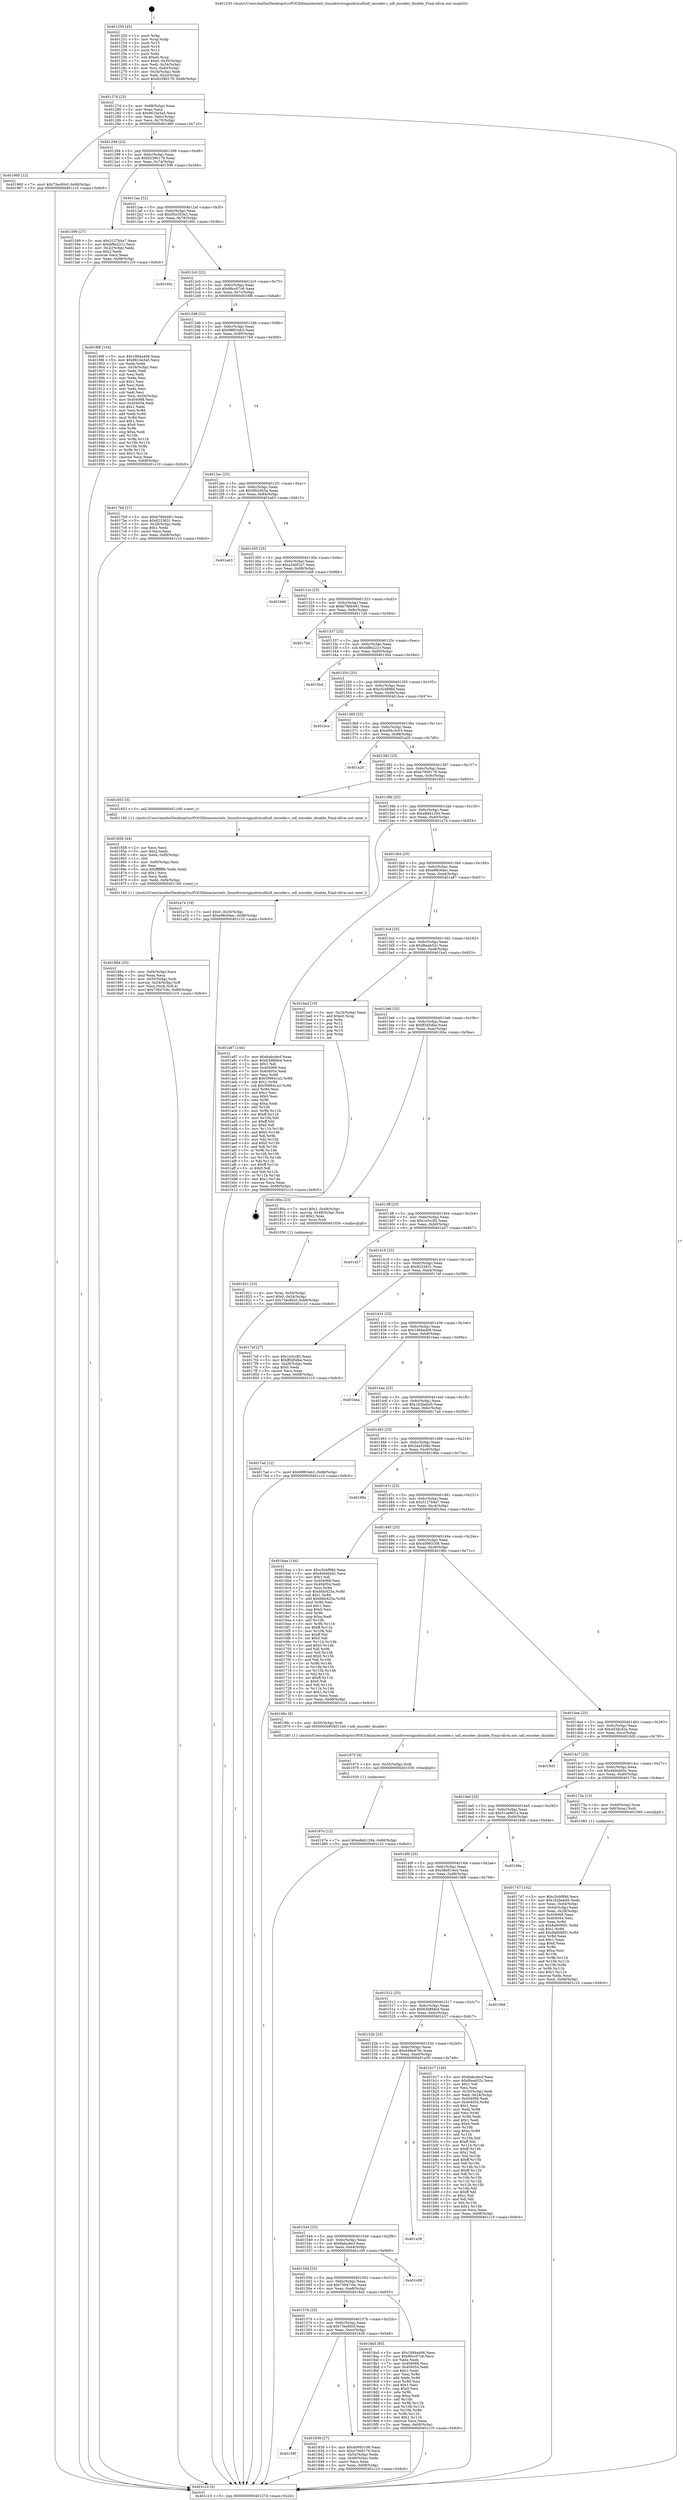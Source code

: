 digraph "0x401250" {
  label = "0x401250 (/mnt/c/Users/mathe/Desktop/tcc/POCII/binaries/extr_linuxdriversgpudrmudludl_encoder.c_udl_encoder_disable_Final-ollvm.out::main(0))"
  labelloc = "t"
  node[shape=record]

  Entry [label="",width=0.3,height=0.3,shape=circle,fillcolor=black,style=filled]
  "0x40127d" [label="{
     0x40127d [23]\l
     | [instrs]\l
     &nbsp;&nbsp;0x40127d \<+3\>: mov -0x68(%rbp),%eax\l
     &nbsp;&nbsp;0x401280 \<+2\>: mov %eax,%ecx\l
     &nbsp;&nbsp;0x401282 \<+6\>: sub $0x861be3a5,%ecx\l
     &nbsp;&nbsp;0x401288 \<+3\>: mov %eax,-0x6c(%rbp)\l
     &nbsp;&nbsp;0x40128b \<+3\>: mov %ecx,-0x70(%rbp)\l
     &nbsp;&nbsp;0x40128e \<+6\>: je 0000000000401960 \<main+0x710\>\l
  }"]
  "0x401960" [label="{
     0x401960 [12]\l
     | [instrs]\l
     &nbsp;&nbsp;0x401960 \<+7\>: movl $0x73ec60cf,-0x68(%rbp)\l
     &nbsp;&nbsp;0x401967 \<+5\>: jmp 0000000000401c10 \<main+0x9c0\>\l
  }"]
  "0x401294" [label="{
     0x401294 [22]\l
     | [instrs]\l
     &nbsp;&nbsp;0x401294 \<+5\>: jmp 0000000000401299 \<main+0x49\>\l
     &nbsp;&nbsp;0x401299 \<+3\>: mov -0x6c(%rbp),%eax\l
     &nbsp;&nbsp;0x40129c \<+5\>: sub $0x92380179,%eax\l
     &nbsp;&nbsp;0x4012a1 \<+3\>: mov %eax,-0x74(%rbp)\l
     &nbsp;&nbsp;0x4012a4 \<+6\>: je 0000000000401599 \<main+0x349\>\l
  }"]
  Exit [label="",width=0.3,height=0.3,shape=circle,fillcolor=black,style=filled,peripheries=2]
  "0x401599" [label="{
     0x401599 [27]\l
     | [instrs]\l
     &nbsp;&nbsp;0x401599 \<+5\>: mov $0x3127b4a7,%eax\l
     &nbsp;&nbsp;0x40159e \<+5\>: mov $0xbf8e221c,%ecx\l
     &nbsp;&nbsp;0x4015a3 \<+3\>: mov -0x2c(%rbp),%edx\l
     &nbsp;&nbsp;0x4015a6 \<+3\>: cmp $0x2,%edx\l
     &nbsp;&nbsp;0x4015a9 \<+3\>: cmovne %ecx,%eax\l
     &nbsp;&nbsp;0x4015ac \<+3\>: mov %eax,-0x68(%rbp)\l
     &nbsp;&nbsp;0x4015af \<+5\>: jmp 0000000000401c10 \<main+0x9c0\>\l
  }"]
  "0x4012aa" [label="{
     0x4012aa [22]\l
     | [instrs]\l
     &nbsp;&nbsp;0x4012aa \<+5\>: jmp 00000000004012af \<main+0x5f\>\l
     &nbsp;&nbsp;0x4012af \<+3\>: mov -0x6c(%rbp),%eax\l
     &nbsp;&nbsp;0x4012b2 \<+5\>: sub $0x95e353e3,%eax\l
     &nbsp;&nbsp;0x4012b7 \<+3\>: mov %eax,-0x78(%rbp)\l
     &nbsp;&nbsp;0x4012ba \<+6\>: je 000000000040160c \<main+0x3bc\>\l
  }"]
  "0x401c10" [label="{
     0x401c10 [5]\l
     | [instrs]\l
     &nbsp;&nbsp;0x401c10 \<+5\>: jmp 000000000040127d \<main+0x2d\>\l
  }"]
  "0x401250" [label="{
     0x401250 [45]\l
     | [instrs]\l
     &nbsp;&nbsp;0x401250 \<+1\>: push %rbp\l
     &nbsp;&nbsp;0x401251 \<+3\>: mov %rsp,%rbp\l
     &nbsp;&nbsp;0x401254 \<+2\>: push %r15\l
     &nbsp;&nbsp;0x401256 \<+2\>: push %r14\l
     &nbsp;&nbsp;0x401258 \<+2\>: push %r12\l
     &nbsp;&nbsp;0x40125a \<+1\>: push %rbx\l
     &nbsp;&nbsp;0x40125b \<+7\>: sub $0xe0,%rsp\l
     &nbsp;&nbsp;0x401262 \<+7\>: movl $0x0,-0x30(%rbp)\l
     &nbsp;&nbsp;0x401269 \<+3\>: mov %edi,-0x34(%rbp)\l
     &nbsp;&nbsp;0x40126c \<+4\>: mov %rsi,-0x40(%rbp)\l
     &nbsp;&nbsp;0x401270 \<+3\>: mov -0x34(%rbp),%edi\l
     &nbsp;&nbsp;0x401273 \<+3\>: mov %edi,-0x2c(%rbp)\l
     &nbsp;&nbsp;0x401276 \<+7\>: movl $0x92380179,-0x68(%rbp)\l
  }"]
  "0x40197e" [label="{
     0x40197e [12]\l
     | [instrs]\l
     &nbsp;&nbsp;0x40197e \<+7\>: movl $0xe8d41294,-0x68(%rbp)\l
     &nbsp;&nbsp;0x401985 \<+5\>: jmp 0000000000401c10 \<main+0x9c0\>\l
  }"]
  "0x40160c" [label="{
     0x40160c\l
  }", style=dashed]
  "0x4012c0" [label="{
     0x4012c0 [22]\l
     | [instrs]\l
     &nbsp;&nbsp;0x4012c0 \<+5\>: jmp 00000000004012c5 \<main+0x75\>\l
     &nbsp;&nbsp;0x4012c5 \<+3\>: mov -0x6c(%rbp),%eax\l
     &nbsp;&nbsp;0x4012c8 \<+5\>: sub $0x96cc07c6,%eax\l
     &nbsp;&nbsp;0x4012cd \<+3\>: mov %eax,-0x7c(%rbp)\l
     &nbsp;&nbsp;0x4012d0 \<+6\>: je 00000000004018f8 \<main+0x6a8\>\l
  }"]
  "0x401975" [label="{
     0x401975 [9]\l
     | [instrs]\l
     &nbsp;&nbsp;0x401975 \<+4\>: mov -0x50(%rbp),%rdi\l
     &nbsp;&nbsp;0x401979 \<+5\>: call 0000000000401030 \<free@plt\>\l
     | [calls]\l
     &nbsp;&nbsp;0x401030 \{1\} (unknown)\l
  }"]
  "0x4018f8" [label="{
     0x4018f8 [104]\l
     | [instrs]\l
     &nbsp;&nbsp;0x4018f8 \<+5\>: mov $0x1884a406,%eax\l
     &nbsp;&nbsp;0x4018fd \<+5\>: mov $0x861be3a5,%ecx\l
     &nbsp;&nbsp;0x401902 \<+2\>: xor %edx,%edx\l
     &nbsp;&nbsp;0x401904 \<+3\>: mov -0x54(%rbp),%esi\l
     &nbsp;&nbsp;0x401907 \<+2\>: mov %edx,%edi\l
     &nbsp;&nbsp;0x401909 \<+2\>: sub %esi,%edi\l
     &nbsp;&nbsp;0x40190b \<+2\>: mov %edx,%esi\l
     &nbsp;&nbsp;0x40190d \<+3\>: sub $0x1,%esi\l
     &nbsp;&nbsp;0x401910 \<+2\>: add %esi,%edi\l
     &nbsp;&nbsp;0x401912 \<+2\>: mov %edx,%esi\l
     &nbsp;&nbsp;0x401914 \<+2\>: sub %edi,%esi\l
     &nbsp;&nbsp;0x401916 \<+3\>: mov %esi,-0x54(%rbp)\l
     &nbsp;&nbsp;0x401919 \<+7\>: mov 0x404068,%esi\l
     &nbsp;&nbsp;0x401920 \<+7\>: mov 0x404054,%edi\l
     &nbsp;&nbsp;0x401927 \<+3\>: sub $0x1,%edx\l
     &nbsp;&nbsp;0x40192a \<+3\>: mov %esi,%r8d\l
     &nbsp;&nbsp;0x40192d \<+3\>: add %edx,%r8d\l
     &nbsp;&nbsp;0x401930 \<+4\>: imul %r8d,%esi\l
     &nbsp;&nbsp;0x401934 \<+3\>: and $0x1,%esi\l
     &nbsp;&nbsp;0x401937 \<+3\>: cmp $0x0,%esi\l
     &nbsp;&nbsp;0x40193a \<+4\>: sete %r9b\l
     &nbsp;&nbsp;0x40193e \<+3\>: cmp $0xa,%edi\l
     &nbsp;&nbsp;0x401941 \<+4\>: setl %r10b\l
     &nbsp;&nbsp;0x401945 \<+3\>: mov %r9b,%r11b\l
     &nbsp;&nbsp;0x401948 \<+3\>: and %r10b,%r11b\l
     &nbsp;&nbsp;0x40194b \<+3\>: xor %r10b,%r9b\l
     &nbsp;&nbsp;0x40194e \<+3\>: or %r9b,%r11b\l
     &nbsp;&nbsp;0x401951 \<+4\>: test $0x1,%r11b\l
     &nbsp;&nbsp;0x401955 \<+3\>: cmovne %ecx,%eax\l
     &nbsp;&nbsp;0x401958 \<+3\>: mov %eax,-0x68(%rbp)\l
     &nbsp;&nbsp;0x40195b \<+5\>: jmp 0000000000401c10 \<main+0x9c0\>\l
  }"]
  "0x4012d6" [label="{
     0x4012d6 [22]\l
     | [instrs]\l
     &nbsp;&nbsp;0x4012d6 \<+5\>: jmp 00000000004012db \<main+0x8b\>\l
     &nbsp;&nbsp;0x4012db \<+3\>: mov -0x6c(%rbp),%eax\l
     &nbsp;&nbsp;0x4012de \<+5\>: sub $0x98f63eb3,%eax\l
     &nbsp;&nbsp;0x4012e3 \<+3\>: mov %eax,-0x80(%rbp)\l
     &nbsp;&nbsp;0x4012e6 \<+6\>: je 00000000004017b9 \<main+0x569\>\l
  }"]
  "0x401884" [label="{
     0x401884 [33]\l
     | [instrs]\l
     &nbsp;&nbsp;0x401884 \<+6\>: mov -0xf4(%rbp),%ecx\l
     &nbsp;&nbsp;0x40188a \<+3\>: imul %eax,%ecx\l
     &nbsp;&nbsp;0x40188d \<+4\>: mov -0x50(%rbp),%rdi\l
     &nbsp;&nbsp;0x401891 \<+4\>: movslq -0x54(%rbp),%r8\l
     &nbsp;&nbsp;0x401895 \<+4\>: mov %ecx,(%rdi,%r8,4)\l
     &nbsp;&nbsp;0x401899 \<+7\>: movl $0x73947c6c,-0x68(%rbp)\l
     &nbsp;&nbsp;0x4018a0 \<+5\>: jmp 0000000000401c10 \<main+0x9c0\>\l
  }"]
  "0x4017b9" [label="{
     0x4017b9 [27]\l
     | [instrs]\l
     &nbsp;&nbsp;0x4017b9 \<+5\>: mov $0xb78bb481,%eax\l
     &nbsp;&nbsp;0x4017be \<+5\>: mov $0x8233631,%ecx\l
     &nbsp;&nbsp;0x4017c3 \<+3\>: mov -0x28(%rbp),%edx\l
     &nbsp;&nbsp;0x4017c6 \<+3\>: cmp $0x1,%edx\l
     &nbsp;&nbsp;0x4017c9 \<+3\>: cmovl %ecx,%eax\l
     &nbsp;&nbsp;0x4017cc \<+3\>: mov %eax,-0x68(%rbp)\l
     &nbsp;&nbsp;0x4017cf \<+5\>: jmp 0000000000401c10 \<main+0x9c0\>\l
  }"]
  "0x4012ec" [label="{
     0x4012ec [25]\l
     | [instrs]\l
     &nbsp;&nbsp;0x4012ec \<+5\>: jmp 00000000004012f1 \<main+0xa1\>\l
     &nbsp;&nbsp;0x4012f1 \<+3\>: mov -0x6c(%rbp),%eax\l
     &nbsp;&nbsp;0x4012f4 \<+5\>: sub $0x9fe20b3a,%eax\l
     &nbsp;&nbsp;0x4012f9 \<+6\>: mov %eax,-0x84(%rbp)\l
     &nbsp;&nbsp;0x4012ff \<+6\>: je 0000000000401a63 \<main+0x813\>\l
  }"]
  "0x401858" [label="{
     0x401858 [44]\l
     | [instrs]\l
     &nbsp;&nbsp;0x401858 \<+2\>: xor %ecx,%ecx\l
     &nbsp;&nbsp;0x40185a \<+5\>: mov $0x2,%edx\l
     &nbsp;&nbsp;0x40185f \<+6\>: mov %edx,-0xf0(%rbp)\l
     &nbsp;&nbsp;0x401865 \<+1\>: cltd\l
     &nbsp;&nbsp;0x401866 \<+6\>: mov -0xf0(%rbp),%esi\l
     &nbsp;&nbsp;0x40186c \<+2\>: idiv %esi\l
     &nbsp;&nbsp;0x40186e \<+6\>: imul $0xfffffffe,%edx,%edx\l
     &nbsp;&nbsp;0x401874 \<+3\>: sub $0x1,%ecx\l
     &nbsp;&nbsp;0x401877 \<+2\>: sub %ecx,%edx\l
     &nbsp;&nbsp;0x401879 \<+6\>: mov %edx,-0xf4(%rbp)\l
     &nbsp;&nbsp;0x40187f \<+5\>: call 0000000000401160 \<next_i\>\l
     | [calls]\l
     &nbsp;&nbsp;0x401160 \{1\} (/mnt/c/Users/mathe/Desktop/tcc/POCII/binaries/extr_linuxdriversgpudrmudludl_encoder.c_udl_encoder_disable_Final-ollvm.out::next_i)\l
  }"]
  "0x401a63" [label="{
     0x401a63\l
  }", style=dashed]
  "0x401305" [label="{
     0x401305 [25]\l
     | [instrs]\l
     &nbsp;&nbsp;0x401305 \<+5\>: jmp 000000000040130a \<main+0xba\>\l
     &nbsp;&nbsp;0x40130a \<+3\>: mov -0x6c(%rbp),%eax\l
     &nbsp;&nbsp;0x40130d \<+5\>: sub $0xa240f1e7,%eax\l
     &nbsp;&nbsp;0x401312 \<+6\>: mov %eax,-0x88(%rbp)\l
     &nbsp;&nbsp;0x401318 \<+6\>: je 0000000000401bb6 \<main+0x966\>\l
  }"]
  "0x40158f" [label="{
     0x40158f\l
  }", style=dashed]
  "0x401bb6" [label="{
     0x401bb6\l
  }", style=dashed]
  "0x40131e" [label="{
     0x40131e [25]\l
     | [instrs]\l
     &nbsp;&nbsp;0x40131e \<+5\>: jmp 0000000000401323 \<main+0xd3\>\l
     &nbsp;&nbsp;0x401323 \<+3\>: mov -0x6c(%rbp),%eax\l
     &nbsp;&nbsp;0x401326 \<+5\>: sub $0xb78bb481,%eax\l
     &nbsp;&nbsp;0x40132b \<+6\>: mov %eax,-0x8c(%rbp)\l
     &nbsp;&nbsp;0x401331 \<+6\>: je 00000000004017d4 \<main+0x584\>\l
  }"]
  "0x401838" [label="{
     0x401838 [27]\l
     | [instrs]\l
     &nbsp;&nbsp;0x401838 \<+5\>: mov $0x40993108,%eax\l
     &nbsp;&nbsp;0x40183d \<+5\>: mov $0xe7000179,%ecx\l
     &nbsp;&nbsp;0x401842 \<+3\>: mov -0x54(%rbp),%edx\l
     &nbsp;&nbsp;0x401845 \<+3\>: cmp -0x48(%rbp),%edx\l
     &nbsp;&nbsp;0x401848 \<+3\>: cmovl %ecx,%eax\l
     &nbsp;&nbsp;0x40184b \<+3\>: mov %eax,-0x68(%rbp)\l
     &nbsp;&nbsp;0x40184e \<+5\>: jmp 0000000000401c10 \<main+0x9c0\>\l
  }"]
  "0x4017d4" [label="{
     0x4017d4\l
  }", style=dashed]
  "0x401337" [label="{
     0x401337 [25]\l
     | [instrs]\l
     &nbsp;&nbsp;0x401337 \<+5\>: jmp 000000000040133c \<main+0xec\>\l
     &nbsp;&nbsp;0x40133c \<+3\>: mov -0x6c(%rbp),%eax\l
     &nbsp;&nbsp;0x40133f \<+5\>: sub $0xbf8e221c,%eax\l
     &nbsp;&nbsp;0x401344 \<+6\>: mov %eax,-0x90(%rbp)\l
     &nbsp;&nbsp;0x40134a \<+6\>: je 00000000004015b4 \<main+0x364\>\l
  }"]
  "0x401576" [label="{
     0x401576 [25]\l
     | [instrs]\l
     &nbsp;&nbsp;0x401576 \<+5\>: jmp 000000000040157b \<main+0x32b\>\l
     &nbsp;&nbsp;0x40157b \<+3\>: mov -0x6c(%rbp),%eax\l
     &nbsp;&nbsp;0x40157e \<+5\>: sub $0x73ec60cf,%eax\l
     &nbsp;&nbsp;0x401583 \<+6\>: mov %eax,-0xec(%rbp)\l
     &nbsp;&nbsp;0x401589 \<+6\>: je 0000000000401838 \<main+0x5e8\>\l
  }"]
  "0x4015b4" [label="{
     0x4015b4\l
  }", style=dashed]
  "0x401350" [label="{
     0x401350 [25]\l
     | [instrs]\l
     &nbsp;&nbsp;0x401350 \<+5\>: jmp 0000000000401355 \<main+0x105\>\l
     &nbsp;&nbsp;0x401355 \<+3\>: mov -0x6c(%rbp),%eax\l
     &nbsp;&nbsp;0x401358 \<+5\>: sub $0xc5cbf98d,%eax\l
     &nbsp;&nbsp;0x40135d \<+6\>: mov %eax,-0x94(%rbp)\l
     &nbsp;&nbsp;0x401363 \<+6\>: je 0000000000401bce \<main+0x97e\>\l
  }"]
  "0x4018a5" [label="{
     0x4018a5 [83]\l
     | [instrs]\l
     &nbsp;&nbsp;0x4018a5 \<+5\>: mov $0x1884a406,%eax\l
     &nbsp;&nbsp;0x4018aa \<+5\>: mov $0x96cc07c6,%ecx\l
     &nbsp;&nbsp;0x4018af \<+2\>: xor %edx,%edx\l
     &nbsp;&nbsp;0x4018b1 \<+7\>: mov 0x404068,%esi\l
     &nbsp;&nbsp;0x4018b8 \<+7\>: mov 0x404054,%edi\l
     &nbsp;&nbsp;0x4018bf \<+3\>: sub $0x1,%edx\l
     &nbsp;&nbsp;0x4018c2 \<+3\>: mov %esi,%r8d\l
     &nbsp;&nbsp;0x4018c5 \<+3\>: add %edx,%r8d\l
     &nbsp;&nbsp;0x4018c8 \<+4\>: imul %r8d,%esi\l
     &nbsp;&nbsp;0x4018cc \<+3\>: and $0x1,%esi\l
     &nbsp;&nbsp;0x4018cf \<+3\>: cmp $0x0,%esi\l
     &nbsp;&nbsp;0x4018d2 \<+4\>: sete %r9b\l
     &nbsp;&nbsp;0x4018d6 \<+3\>: cmp $0xa,%edi\l
     &nbsp;&nbsp;0x4018d9 \<+4\>: setl %r10b\l
     &nbsp;&nbsp;0x4018dd \<+3\>: mov %r9b,%r11b\l
     &nbsp;&nbsp;0x4018e0 \<+3\>: and %r10b,%r11b\l
     &nbsp;&nbsp;0x4018e3 \<+3\>: xor %r10b,%r9b\l
     &nbsp;&nbsp;0x4018e6 \<+3\>: or %r9b,%r11b\l
     &nbsp;&nbsp;0x4018e9 \<+4\>: test $0x1,%r11b\l
     &nbsp;&nbsp;0x4018ed \<+3\>: cmovne %ecx,%eax\l
     &nbsp;&nbsp;0x4018f0 \<+3\>: mov %eax,-0x68(%rbp)\l
     &nbsp;&nbsp;0x4018f3 \<+5\>: jmp 0000000000401c10 \<main+0x9c0\>\l
  }"]
  "0x401bce" [label="{
     0x401bce\l
  }", style=dashed]
  "0x401369" [label="{
     0x401369 [25]\l
     | [instrs]\l
     &nbsp;&nbsp;0x401369 \<+5\>: jmp 000000000040136e \<main+0x11e\>\l
     &nbsp;&nbsp;0x40136e \<+3\>: mov -0x6c(%rbp),%eax\l
     &nbsp;&nbsp;0x401371 \<+5\>: sub $0xd94c3c03,%eax\l
     &nbsp;&nbsp;0x401376 \<+6\>: mov %eax,-0x98(%rbp)\l
     &nbsp;&nbsp;0x40137c \<+6\>: je 0000000000401a20 \<main+0x7d0\>\l
  }"]
  "0x40155d" [label="{
     0x40155d [25]\l
     | [instrs]\l
     &nbsp;&nbsp;0x40155d \<+5\>: jmp 0000000000401562 \<main+0x312\>\l
     &nbsp;&nbsp;0x401562 \<+3\>: mov -0x6c(%rbp),%eax\l
     &nbsp;&nbsp;0x401565 \<+5\>: sub $0x73947c6c,%eax\l
     &nbsp;&nbsp;0x40156a \<+6\>: mov %eax,-0xe8(%rbp)\l
     &nbsp;&nbsp;0x401570 \<+6\>: je 00000000004018a5 \<main+0x655\>\l
  }"]
  "0x401a20" [label="{
     0x401a20\l
  }", style=dashed]
  "0x401382" [label="{
     0x401382 [25]\l
     | [instrs]\l
     &nbsp;&nbsp;0x401382 \<+5\>: jmp 0000000000401387 \<main+0x137\>\l
     &nbsp;&nbsp;0x401387 \<+3\>: mov -0x6c(%rbp),%eax\l
     &nbsp;&nbsp;0x40138a \<+5\>: sub $0xe7000179,%eax\l
     &nbsp;&nbsp;0x40138f \<+6\>: mov %eax,-0x9c(%rbp)\l
     &nbsp;&nbsp;0x401395 \<+6\>: je 0000000000401853 \<main+0x603\>\l
  }"]
  "0x401c09" [label="{
     0x401c09\l
  }", style=dashed]
  "0x401853" [label="{
     0x401853 [5]\l
     | [instrs]\l
     &nbsp;&nbsp;0x401853 \<+5\>: call 0000000000401160 \<next_i\>\l
     | [calls]\l
     &nbsp;&nbsp;0x401160 \{1\} (/mnt/c/Users/mathe/Desktop/tcc/POCII/binaries/extr_linuxdriversgpudrmudludl_encoder.c_udl_encoder_disable_Final-ollvm.out::next_i)\l
  }"]
  "0x40139b" [label="{
     0x40139b [25]\l
     | [instrs]\l
     &nbsp;&nbsp;0x40139b \<+5\>: jmp 00000000004013a0 \<main+0x150\>\l
     &nbsp;&nbsp;0x4013a0 \<+3\>: mov -0x6c(%rbp),%eax\l
     &nbsp;&nbsp;0x4013a3 \<+5\>: sub $0xe8d41294,%eax\l
     &nbsp;&nbsp;0x4013a8 \<+6\>: mov %eax,-0xa0(%rbp)\l
     &nbsp;&nbsp;0x4013ae \<+6\>: je 0000000000401a74 \<main+0x824\>\l
  }"]
  "0x401544" [label="{
     0x401544 [25]\l
     | [instrs]\l
     &nbsp;&nbsp;0x401544 \<+5\>: jmp 0000000000401549 \<main+0x2f9\>\l
     &nbsp;&nbsp;0x401549 \<+3\>: mov -0x6c(%rbp),%eax\l
     &nbsp;&nbsp;0x40154c \<+5\>: sub $0x6abcdecf,%eax\l
     &nbsp;&nbsp;0x401551 \<+6\>: mov %eax,-0xe4(%rbp)\l
     &nbsp;&nbsp;0x401557 \<+6\>: je 0000000000401c09 \<main+0x9b9\>\l
  }"]
  "0x401a74" [label="{
     0x401a74 [19]\l
     | [instrs]\l
     &nbsp;&nbsp;0x401a74 \<+7\>: movl $0x0,-0x30(%rbp)\l
     &nbsp;&nbsp;0x401a7b \<+7\>: movl $0xe98c94ec,-0x68(%rbp)\l
     &nbsp;&nbsp;0x401a82 \<+5\>: jmp 0000000000401c10 \<main+0x9c0\>\l
  }"]
  "0x4013b4" [label="{
     0x4013b4 [25]\l
     | [instrs]\l
     &nbsp;&nbsp;0x4013b4 \<+5\>: jmp 00000000004013b9 \<main+0x169\>\l
     &nbsp;&nbsp;0x4013b9 \<+3\>: mov -0x6c(%rbp),%eax\l
     &nbsp;&nbsp;0x4013bc \<+5\>: sub $0xe98c94ec,%eax\l
     &nbsp;&nbsp;0x4013c1 \<+6\>: mov %eax,-0xa4(%rbp)\l
     &nbsp;&nbsp;0x4013c7 \<+6\>: je 0000000000401a87 \<main+0x837\>\l
  }"]
  "0x401a39" [label="{
     0x401a39\l
  }", style=dashed]
  "0x401a87" [label="{
     0x401a87 [144]\l
     | [instrs]\l
     &nbsp;&nbsp;0x401a87 \<+5\>: mov $0x6abcdecf,%eax\l
     &nbsp;&nbsp;0x401a8c \<+5\>: mov $0x63d86fe4,%ecx\l
     &nbsp;&nbsp;0x401a91 \<+2\>: mov $0x1,%dl\l
     &nbsp;&nbsp;0x401a93 \<+7\>: mov 0x404068,%esi\l
     &nbsp;&nbsp;0x401a9a \<+7\>: mov 0x404054,%edi\l
     &nbsp;&nbsp;0x401aa1 \<+3\>: mov %esi,%r8d\l
     &nbsp;&nbsp;0x401aa4 \<+7\>: add $0x599641a2,%r8d\l
     &nbsp;&nbsp;0x401aab \<+4\>: sub $0x1,%r8d\l
     &nbsp;&nbsp;0x401aaf \<+7\>: sub $0x599641a2,%r8d\l
     &nbsp;&nbsp;0x401ab6 \<+4\>: imul %r8d,%esi\l
     &nbsp;&nbsp;0x401aba \<+3\>: and $0x1,%esi\l
     &nbsp;&nbsp;0x401abd \<+3\>: cmp $0x0,%esi\l
     &nbsp;&nbsp;0x401ac0 \<+4\>: sete %r9b\l
     &nbsp;&nbsp;0x401ac4 \<+3\>: cmp $0xa,%edi\l
     &nbsp;&nbsp;0x401ac7 \<+4\>: setl %r10b\l
     &nbsp;&nbsp;0x401acb \<+3\>: mov %r9b,%r11b\l
     &nbsp;&nbsp;0x401ace \<+4\>: xor $0xff,%r11b\l
     &nbsp;&nbsp;0x401ad2 \<+3\>: mov %r10b,%bl\l
     &nbsp;&nbsp;0x401ad5 \<+3\>: xor $0xff,%bl\l
     &nbsp;&nbsp;0x401ad8 \<+3\>: xor $0x0,%dl\l
     &nbsp;&nbsp;0x401adb \<+3\>: mov %r11b,%r14b\l
     &nbsp;&nbsp;0x401ade \<+4\>: and $0x0,%r14b\l
     &nbsp;&nbsp;0x401ae2 \<+3\>: and %dl,%r9b\l
     &nbsp;&nbsp;0x401ae5 \<+3\>: mov %bl,%r15b\l
     &nbsp;&nbsp;0x401ae8 \<+4\>: and $0x0,%r15b\l
     &nbsp;&nbsp;0x401aec \<+3\>: and %dl,%r10b\l
     &nbsp;&nbsp;0x401aef \<+3\>: or %r9b,%r14b\l
     &nbsp;&nbsp;0x401af2 \<+3\>: or %r10b,%r15b\l
     &nbsp;&nbsp;0x401af5 \<+3\>: xor %r15b,%r14b\l
     &nbsp;&nbsp;0x401af8 \<+3\>: or %bl,%r11b\l
     &nbsp;&nbsp;0x401afb \<+4\>: xor $0xff,%r11b\l
     &nbsp;&nbsp;0x401aff \<+3\>: or $0x0,%dl\l
     &nbsp;&nbsp;0x401b02 \<+3\>: and %dl,%r11b\l
     &nbsp;&nbsp;0x401b05 \<+3\>: or %r11b,%r14b\l
     &nbsp;&nbsp;0x401b08 \<+4\>: test $0x1,%r14b\l
     &nbsp;&nbsp;0x401b0c \<+3\>: cmovne %ecx,%eax\l
     &nbsp;&nbsp;0x401b0f \<+3\>: mov %eax,-0x68(%rbp)\l
     &nbsp;&nbsp;0x401b12 \<+5\>: jmp 0000000000401c10 \<main+0x9c0\>\l
  }"]
  "0x4013cd" [label="{
     0x4013cd [25]\l
     | [instrs]\l
     &nbsp;&nbsp;0x4013cd \<+5\>: jmp 00000000004013d2 \<main+0x182\>\l
     &nbsp;&nbsp;0x4013d2 \<+3\>: mov -0x6c(%rbp),%eax\l
     &nbsp;&nbsp;0x4013d5 \<+5\>: sub $0xf6eab52c,%eax\l
     &nbsp;&nbsp;0x4013da \<+6\>: mov %eax,-0xa8(%rbp)\l
     &nbsp;&nbsp;0x4013e0 \<+6\>: je 0000000000401ba3 \<main+0x953\>\l
  }"]
  "0x40152b" [label="{
     0x40152b [25]\l
     | [instrs]\l
     &nbsp;&nbsp;0x40152b \<+5\>: jmp 0000000000401530 \<main+0x2e0\>\l
     &nbsp;&nbsp;0x401530 \<+3\>: mov -0x6c(%rbp),%eax\l
     &nbsp;&nbsp;0x401533 \<+5\>: sub $0x649e479c,%eax\l
     &nbsp;&nbsp;0x401538 \<+6\>: mov %eax,-0xe0(%rbp)\l
     &nbsp;&nbsp;0x40153e \<+6\>: je 0000000000401a39 \<main+0x7e9\>\l
  }"]
  "0x401ba3" [label="{
     0x401ba3 [19]\l
     | [instrs]\l
     &nbsp;&nbsp;0x401ba3 \<+3\>: mov -0x24(%rbp),%eax\l
     &nbsp;&nbsp;0x401ba6 \<+7\>: add $0xe0,%rsp\l
     &nbsp;&nbsp;0x401bad \<+1\>: pop %rbx\l
     &nbsp;&nbsp;0x401bae \<+2\>: pop %r12\l
     &nbsp;&nbsp;0x401bb0 \<+2\>: pop %r14\l
     &nbsp;&nbsp;0x401bb2 \<+2\>: pop %r15\l
     &nbsp;&nbsp;0x401bb4 \<+1\>: pop %rbp\l
     &nbsp;&nbsp;0x401bb5 \<+1\>: ret\l
  }"]
  "0x4013e6" [label="{
     0x4013e6 [25]\l
     | [instrs]\l
     &nbsp;&nbsp;0x4013e6 \<+5\>: jmp 00000000004013eb \<main+0x19b\>\l
     &nbsp;&nbsp;0x4013eb \<+3\>: mov -0x6c(%rbp),%eax\l
     &nbsp;&nbsp;0x4013ee \<+5\>: sub $0xff3d5dba,%eax\l
     &nbsp;&nbsp;0x4013f3 \<+6\>: mov %eax,-0xac(%rbp)\l
     &nbsp;&nbsp;0x4013f9 \<+6\>: je 000000000040180a \<main+0x5ba\>\l
  }"]
  "0x401b17" [label="{
     0x401b17 [140]\l
     | [instrs]\l
     &nbsp;&nbsp;0x401b17 \<+5\>: mov $0x6abcdecf,%eax\l
     &nbsp;&nbsp;0x401b1c \<+5\>: mov $0xf6eab52c,%ecx\l
     &nbsp;&nbsp;0x401b21 \<+2\>: mov $0x1,%dl\l
     &nbsp;&nbsp;0x401b23 \<+2\>: xor %esi,%esi\l
     &nbsp;&nbsp;0x401b25 \<+3\>: mov -0x30(%rbp),%edi\l
     &nbsp;&nbsp;0x401b28 \<+3\>: mov %edi,-0x24(%rbp)\l
     &nbsp;&nbsp;0x401b2b \<+7\>: mov 0x404068,%edi\l
     &nbsp;&nbsp;0x401b32 \<+8\>: mov 0x404054,%r8d\l
     &nbsp;&nbsp;0x401b3a \<+3\>: sub $0x1,%esi\l
     &nbsp;&nbsp;0x401b3d \<+3\>: mov %edi,%r9d\l
     &nbsp;&nbsp;0x401b40 \<+3\>: add %esi,%r9d\l
     &nbsp;&nbsp;0x401b43 \<+4\>: imul %r9d,%edi\l
     &nbsp;&nbsp;0x401b47 \<+3\>: and $0x1,%edi\l
     &nbsp;&nbsp;0x401b4a \<+3\>: cmp $0x0,%edi\l
     &nbsp;&nbsp;0x401b4d \<+4\>: sete %r10b\l
     &nbsp;&nbsp;0x401b51 \<+4\>: cmp $0xa,%r8d\l
     &nbsp;&nbsp;0x401b55 \<+4\>: setl %r11b\l
     &nbsp;&nbsp;0x401b59 \<+3\>: mov %r10b,%bl\l
     &nbsp;&nbsp;0x401b5c \<+3\>: xor $0xff,%bl\l
     &nbsp;&nbsp;0x401b5f \<+3\>: mov %r11b,%r14b\l
     &nbsp;&nbsp;0x401b62 \<+4\>: xor $0xff,%r14b\l
     &nbsp;&nbsp;0x401b66 \<+3\>: xor $0x1,%dl\l
     &nbsp;&nbsp;0x401b69 \<+3\>: mov %bl,%r15b\l
     &nbsp;&nbsp;0x401b6c \<+4\>: and $0xff,%r15b\l
     &nbsp;&nbsp;0x401b70 \<+3\>: and %dl,%r10b\l
     &nbsp;&nbsp;0x401b73 \<+3\>: mov %r14b,%r12b\l
     &nbsp;&nbsp;0x401b76 \<+4\>: and $0xff,%r12b\l
     &nbsp;&nbsp;0x401b7a \<+3\>: and %dl,%r11b\l
     &nbsp;&nbsp;0x401b7d \<+3\>: or %r10b,%r15b\l
     &nbsp;&nbsp;0x401b80 \<+3\>: or %r11b,%r12b\l
     &nbsp;&nbsp;0x401b83 \<+3\>: xor %r12b,%r15b\l
     &nbsp;&nbsp;0x401b86 \<+3\>: or %r14b,%bl\l
     &nbsp;&nbsp;0x401b89 \<+3\>: xor $0xff,%bl\l
     &nbsp;&nbsp;0x401b8c \<+3\>: or $0x1,%dl\l
     &nbsp;&nbsp;0x401b8f \<+2\>: and %dl,%bl\l
     &nbsp;&nbsp;0x401b91 \<+3\>: or %bl,%r15b\l
     &nbsp;&nbsp;0x401b94 \<+4\>: test $0x1,%r15b\l
     &nbsp;&nbsp;0x401b98 \<+3\>: cmovne %ecx,%eax\l
     &nbsp;&nbsp;0x401b9b \<+3\>: mov %eax,-0x68(%rbp)\l
     &nbsp;&nbsp;0x401b9e \<+5\>: jmp 0000000000401c10 \<main+0x9c0\>\l
  }"]
  "0x40180a" [label="{
     0x40180a [23]\l
     | [instrs]\l
     &nbsp;&nbsp;0x40180a \<+7\>: movl $0x1,-0x48(%rbp)\l
     &nbsp;&nbsp;0x401811 \<+4\>: movslq -0x48(%rbp),%rax\l
     &nbsp;&nbsp;0x401815 \<+4\>: shl $0x2,%rax\l
     &nbsp;&nbsp;0x401819 \<+3\>: mov %rax,%rdi\l
     &nbsp;&nbsp;0x40181c \<+5\>: call 0000000000401050 \<malloc@plt\>\l
     | [calls]\l
     &nbsp;&nbsp;0x401050 \{1\} (unknown)\l
  }"]
  "0x4013ff" [label="{
     0x4013ff [25]\l
     | [instrs]\l
     &nbsp;&nbsp;0x4013ff \<+5\>: jmp 0000000000401404 \<main+0x1b4\>\l
     &nbsp;&nbsp;0x401404 \<+3\>: mov -0x6c(%rbp),%eax\l
     &nbsp;&nbsp;0x401407 \<+5\>: sub $0x1e3cc82,%eax\l
     &nbsp;&nbsp;0x40140c \<+6\>: mov %eax,-0xb0(%rbp)\l
     &nbsp;&nbsp;0x401412 \<+6\>: je 0000000000401a57 \<main+0x807\>\l
  }"]
  "0x401512" [label="{
     0x401512 [25]\l
     | [instrs]\l
     &nbsp;&nbsp;0x401512 \<+5\>: jmp 0000000000401517 \<main+0x2c7\>\l
     &nbsp;&nbsp;0x401517 \<+3\>: mov -0x6c(%rbp),%eax\l
     &nbsp;&nbsp;0x40151a \<+5\>: sub $0x63d86fe4,%eax\l
     &nbsp;&nbsp;0x40151f \<+6\>: mov %eax,-0xdc(%rbp)\l
     &nbsp;&nbsp;0x401525 \<+6\>: je 0000000000401b17 \<main+0x8c7\>\l
  }"]
  "0x401a57" [label="{
     0x401a57\l
  }", style=dashed]
  "0x401418" [label="{
     0x401418 [25]\l
     | [instrs]\l
     &nbsp;&nbsp;0x401418 \<+5\>: jmp 000000000040141d \<main+0x1cd\>\l
     &nbsp;&nbsp;0x40141d \<+3\>: mov -0x6c(%rbp),%eax\l
     &nbsp;&nbsp;0x401420 \<+5\>: sub $0x8233631,%eax\l
     &nbsp;&nbsp;0x401425 \<+6\>: mov %eax,-0xb4(%rbp)\l
     &nbsp;&nbsp;0x40142b \<+6\>: je 00000000004017ef \<main+0x59f\>\l
  }"]
  "0x4019b8" [label="{
     0x4019b8\l
  }", style=dashed]
  "0x4017ef" [label="{
     0x4017ef [27]\l
     | [instrs]\l
     &nbsp;&nbsp;0x4017ef \<+5\>: mov $0x1e3cc82,%eax\l
     &nbsp;&nbsp;0x4017f4 \<+5\>: mov $0xff3d5dba,%ecx\l
     &nbsp;&nbsp;0x4017f9 \<+3\>: mov -0x28(%rbp),%edx\l
     &nbsp;&nbsp;0x4017fc \<+3\>: cmp $0x0,%edx\l
     &nbsp;&nbsp;0x4017ff \<+3\>: cmove %ecx,%eax\l
     &nbsp;&nbsp;0x401802 \<+3\>: mov %eax,-0x68(%rbp)\l
     &nbsp;&nbsp;0x401805 \<+5\>: jmp 0000000000401c10 \<main+0x9c0\>\l
  }"]
  "0x401431" [label="{
     0x401431 [25]\l
     | [instrs]\l
     &nbsp;&nbsp;0x401431 \<+5\>: jmp 0000000000401436 \<main+0x1e6\>\l
     &nbsp;&nbsp;0x401436 \<+3\>: mov -0x6c(%rbp),%eax\l
     &nbsp;&nbsp;0x401439 \<+5\>: sub $0x1884a406,%eax\l
     &nbsp;&nbsp;0x40143e \<+6\>: mov %eax,-0xb8(%rbp)\l
     &nbsp;&nbsp;0x401444 \<+6\>: je 0000000000401bea \<main+0x99a\>\l
  }"]
  "0x4014f9" [label="{
     0x4014f9 [25]\l
     | [instrs]\l
     &nbsp;&nbsp;0x4014f9 \<+5\>: jmp 00000000004014fe \<main+0x2ae\>\l
     &nbsp;&nbsp;0x4014fe \<+3\>: mov -0x6c(%rbp),%eax\l
     &nbsp;&nbsp;0x401501 \<+5\>: sub $0x58e914e4,%eax\l
     &nbsp;&nbsp;0x401506 \<+6\>: mov %eax,-0xd8(%rbp)\l
     &nbsp;&nbsp;0x40150c \<+6\>: je 00000000004019b8 \<main+0x768\>\l
  }"]
  "0x401bea" [label="{
     0x401bea\l
  }", style=dashed]
  "0x40144a" [label="{
     0x40144a [25]\l
     | [instrs]\l
     &nbsp;&nbsp;0x40144a \<+5\>: jmp 000000000040144f \<main+0x1ff\>\l
     &nbsp;&nbsp;0x40144f \<+3\>: mov -0x6c(%rbp),%eax\l
     &nbsp;&nbsp;0x401452 \<+5\>: sub $0x1b2bebd5,%eax\l
     &nbsp;&nbsp;0x401457 \<+6\>: mov %eax,-0xbc(%rbp)\l
     &nbsp;&nbsp;0x40145d \<+6\>: je 00000000004017ad \<main+0x55d\>\l
  }"]
  "0x40169e" [label="{
     0x40169e\l
  }", style=dashed]
  "0x4017ad" [label="{
     0x4017ad [12]\l
     | [instrs]\l
     &nbsp;&nbsp;0x4017ad \<+7\>: movl $0x98f63eb3,-0x68(%rbp)\l
     &nbsp;&nbsp;0x4017b4 \<+5\>: jmp 0000000000401c10 \<main+0x9c0\>\l
  }"]
  "0x401463" [label="{
     0x401463 [25]\l
     | [instrs]\l
     &nbsp;&nbsp;0x401463 \<+5\>: jmp 0000000000401468 \<main+0x218\>\l
     &nbsp;&nbsp;0x401468 \<+3\>: mov -0x6c(%rbp),%eax\l
     &nbsp;&nbsp;0x40146b \<+5\>: sub $0x2aa52f4b,%eax\l
     &nbsp;&nbsp;0x401470 \<+6\>: mov %eax,-0xc0(%rbp)\l
     &nbsp;&nbsp;0x401476 \<+6\>: je 000000000040198a \<main+0x73a\>\l
  }"]
  "0x401821" [label="{
     0x401821 [23]\l
     | [instrs]\l
     &nbsp;&nbsp;0x401821 \<+4\>: mov %rax,-0x50(%rbp)\l
     &nbsp;&nbsp;0x401825 \<+7\>: movl $0x0,-0x54(%rbp)\l
     &nbsp;&nbsp;0x40182c \<+7\>: movl $0x73ec60cf,-0x68(%rbp)\l
     &nbsp;&nbsp;0x401833 \<+5\>: jmp 0000000000401c10 \<main+0x9c0\>\l
  }"]
  "0x40198a" [label="{
     0x40198a\l
  }", style=dashed]
  "0x40147c" [label="{
     0x40147c [25]\l
     | [instrs]\l
     &nbsp;&nbsp;0x40147c \<+5\>: jmp 0000000000401481 \<main+0x231\>\l
     &nbsp;&nbsp;0x401481 \<+3\>: mov -0x6c(%rbp),%eax\l
     &nbsp;&nbsp;0x401484 \<+5\>: sub $0x3127b4a7,%eax\l
     &nbsp;&nbsp;0x401489 \<+6\>: mov %eax,-0xc4(%rbp)\l
     &nbsp;&nbsp;0x40148f \<+6\>: je 00000000004016aa \<main+0x45a\>\l
  }"]
  "0x401747" [label="{
     0x401747 [102]\l
     | [instrs]\l
     &nbsp;&nbsp;0x401747 \<+5\>: mov $0xc5cbf98d,%ecx\l
     &nbsp;&nbsp;0x40174c \<+5\>: mov $0x1b2bebd5,%edx\l
     &nbsp;&nbsp;0x401751 \<+3\>: mov %eax,-0x44(%rbp)\l
     &nbsp;&nbsp;0x401754 \<+3\>: mov -0x44(%rbp),%eax\l
     &nbsp;&nbsp;0x401757 \<+3\>: mov %eax,-0x28(%rbp)\l
     &nbsp;&nbsp;0x40175a \<+7\>: mov 0x404068,%eax\l
     &nbsp;&nbsp;0x401761 \<+7\>: mov 0x404054,%esi\l
     &nbsp;&nbsp;0x401768 \<+3\>: mov %eax,%r8d\l
     &nbsp;&nbsp;0x40176b \<+7\>: sub $0x8a8090f1,%r8d\l
     &nbsp;&nbsp;0x401772 \<+4\>: sub $0x1,%r8d\l
     &nbsp;&nbsp;0x401776 \<+7\>: add $0x8a8090f1,%r8d\l
     &nbsp;&nbsp;0x40177d \<+4\>: imul %r8d,%eax\l
     &nbsp;&nbsp;0x401781 \<+3\>: and $0x1,%eax\l
     &nbsp;&nbsp;0x401784 \<+3\>: cmp $0x0,%eax\l
     &nbsp;&nbsp;0x401787 \<+4\>: sete %r9b\l
     &nbsp;&nbsp;0x40178b \<+3\>: cmp $0xa,%esi\l
     &nbsp;&nbsp;0x40178e \<+4\>: setl %r10b\l
     &nbsp;&nbsp;0x401792 \<+3\>: mov %r9b,%r11b\l
     &nbsp;&nbsp;0x401795 \<+3\>: and %r10b,%r11b\l
     &nbsp;&nbsp;0x401798 \<+3\>: xor %r10b,%r9b\l
     &nbsp;&nbsp;0x40179b \<+3\>: or %r9b,%r11b\l
     &nbsp;&nbsp;0x40179e \<+4\>: test $0x1,%r11b\l
     &nbsp;&nbsp;0x4017a2 \<+3\>: cmovne %edx,%ecx\l
     &nbsp;&nbsp;0x4017a5 \<+3\>: mov %ecx,-0x68(%rbp)\l
     &nbsp;&nbsp;0x4017a8 \<+5\>: jmp 0000000000401c10 \<main+0x9c0\>\l
  }"]
  "0x4016aa" [label="{
     0x4016aa [144]\l
     | [instrs]\l
     &nbsp;&nbsp;0x4016aa \<+5\>: mov $0xc5cbf98d,%eax\l
     &nbsp;&nbsp;0x4016af \<+5\>: mov $0x4b0ebb5c,%ecx\l
     &nbsp;&nbsp;0x4016b4 \<+2\>: mov $0x1,%dl\l
     &nbsp;&nbsp;0x4016b6 \<+7\>: mov 0x404068,%esi\l
     &nbsp;&nbsp;0x4016bd \<+7\>: mov 0x404054,%edi\l
     &nbsp;&nbsp;0x4016c4 \<+3\>: mov %esi,%r8d\l
     &nbsp;&nbsp;0x4016c7 \<+7\>: sub $0xfddc625a,%r8d\l
     &nbsp;&nbsp;0x4016ce \<+4\>: sub $0x1,%r8d\l
     &nbsp;&nbsp;0x4016d2 \<+7\>: add $0xfddc625a,%r8d\l
     &nbsp;&nbsp;0x4016d9 \<+4\>: imul %r8d,%esi\l
     &nbsp;&nbsp;0x4016dd \<+3\>: and $0x1,%esi\l
     &nbsp;&nbsp;0x4016e0 \<+3\>: cmp $0x0,%esi\l
     &nbsp;&nbsp;0x4016e3 \<+4\>: sete %r9b\l
     &nbsp;&nbsp;0x4016e7 \<+3\>: cmp $0xa,%edi\l
     &nbsp;&nbsp;0x4016ea \<+4\>: setl %r10b\l
     &nbsp;&nbsp;0x4016ee \<+3\>: mov %r9b,%r11b\l
     &nbsp;&nbsp;0x4016f1 \<+4\>: xor $0xff,%r11b\l
     &nbsp;&nbsp;0x4016f5 \<+3\>: mov %r10b,%bl\l
     &nbsp;&nbsp;0x4016f8 \<+3\>: xor $0xff,%bl\l
     &nbsp;&nbsp;0x4016fb \<+3\>: xor $0x0,%dl\l
     &nbsp;&nbsp;0x4016fe \<+3\>: mov %r11b,%r14b\l
     &nbsp;&nbsp;0x401701 \<+4\>: and $0x0,%r14b\l
     &nbsp;&nbsp;0x401705 \<+3\>: and %dl,%r9b\l
     &nbsp;&nbsp;0x401708 \<+3\>: mov %bl,%r15b\l
     &nbsp;&nbsp;0x40170b \<+4\>: and $0x0,%r15b\l
     &nbsp;&nbsp;0x40170f \<+3\>: and %dl,%r10b\l
     &nbsp;&nbsp;0x401712 \<+3\>: or %r9b,%r14b\l
     &nbsp;&nbsp;0x401715 \<+3\>: or %r10b,%r15b\l
     &nbsp;&nbsp;0x401718 \<+3\>: xor %r15b,%r14b\l
     &nbsp;&nbsp;0x40171b \<+3\>: or %bl,%r11b\l
     &nbsp;&nbsp;0x40171e \<+4\>: xor $0xff,%r11b\l
     &nbsp;&nbsp;0x401722 \<+3\>: or $0x0,%dl\l
     &nbsp;&nbsp;0x401725 \<+3\>: and %dl,%r11b\l
     &nbsp;&nbsp;0x401728 \<+3\>: or %r11b,%r14b\l
     &nbsp;&nbsp;0x40172b \<+4\>: test $0x1,%r14b\l
     &nbsp;&nbsp;0x40172f \<+3\>: cmovne %ecx,%eax\l
     &nbsp;&nbsp;0x401732 \<+3\>: mov %eax,-0x68(%rbp)\l
     &nbsp;&nbsp;0x401735 \<+5\>: jmp 0000000000401c10 \<main+0x9c0\>\l
  }"]
  "0x401495" [label="{
     0x401495 [25]\l
     | [instrs]\l
     &nbsp;&nbsp;0x401495 \<+5\>: jmp 000000000040149a \<main+0x24a\>\l
     &nbsp;&nbsp;0x40149a \<+3\>: mov -0x6c(%rbp),%eax\l
     &nbsp;&nbsp;0x40149d \<+5\>: sub $0x40993108,%eax\l
     &nbsp;&nbsp;0x4014a2 \<+6\>: mov %eax,-0xc8(%rbp)\l
     &nbsp;&nbsp;0x4014a8 \<+6\>: je 000000000040196c \<main+0x71c\>\l
  }"]
  "0x4014e0" [label="{
     0x4014e0 [25]\l
     | [instrs]\l
     &nbsp;&nbsp;0x4014e0 \<+5\>: jmp 00000000004014e5 \<main+0x295\>\l
     &nbsp;&nbsp;0x4014e5 \<+3\>: mov -0x6c(%rbp),%eax\l
     &nbsp;&nbsp;0x4014e8 \<+5\>: sub $0x51ee801a,%eax\l
     &nbsp;&nbsp;0x4014ed \<+6\>: mov %eax,-0xd4(%rbp)\l
     &nbsp;&nbsp;0x4014f3 \<+6\>: je 000000000040169e \<main+0x44e\>\l
  }"]
  "0x40196c" [label="{
     0x40196c [9]\l
     | [instrs]\l
     &nbsp;&nbsp;0x40196c \<+4\>: mov -0x50(%rbp),%rdi\l
     &nbsp;&nbsp;0x401970 \<+5\>: call 0000000000401240 \<udl_encoder_disable\>\l
     | [calls]\l
     &nbsp;&nbsp;0x401240 \{1\} (/mnt/c/Users/mathe/Desktop/tcc/POCII/binaries/extr_linuxdriversgpudrmudludl_encoder.c_udl_encoder_disable_Final-ollvm.out::udl_encoder_disable)\l
  }"]
  "0x4014ae" [label="{
     0x4014ae [25]\l
     | [instrs]\l
     &nbsp;&nbsp;0x4014ae \<+5\>: jmp 00000000004014b3 \<main+0x263\>\l
     &nbsp;&nbsp;0x4014b3 \<+3\>: mov -0x6c(%rbp),%eax\l
     &nbsp;&nbsp;0x4014b6 \<+5\>: sub $0x443dcd2a,%eax\l
     &nbsp;&nbsp;0x4014bb \<+6\>: mov %eax,-0xcc(%rbp)\l
     &nbsp;&nbsp;0x4014c1 \<+6\>: je 00000000004019d3 \<main+0x783\>\l
  }"]
  "0x40173a" [label="{
     0x40173a [13]\l
     | [instrs]\l
     &nbsp;&nbsp;0x40173a \<+4\>: mov -0x40(%rbp),%rax\l
     &nbsp;&nbsp;0x40173e \<+4\>: mov 0x8(%rax),%rdi\l
     &nbsp;&nbsp;0x401742 \<+5\>: call 0000000000401060 \<atoi@plt\>\l
     | [calls]\l
     &nbsp;&nbsp;0x401060 \{1\} (unknown)\l
  }"]
  "0x4019d3" [label="{
     0x4019d3\l
  }", style=dashed]
  "0x4014c7" [label="{
     0x4014c7 [25]\l
     | [instrs]\l
     &nbsp;&nbsp;0x4014c7 \<+5\>: jmp 00000000004014cc \<main+0x27c\>\l
     &nbsp;&nbsp;0x4014cc \<+3\>: mov -0x6c(%rbp),%eax\l
     &nbsp;&nbsp;0x4014cf \<+5\>: sub $0x4b0ebb5c,%eax\l
     &nbsp;&nbsp;0x4014d4 \<+6\>: mov %eax,-0xd0(%rbp)\l
     &nbsp;&nbsp;0x4014da \<+6\>: je 000000000040173a \<main+0x4ea\>\l
  }"]
  Entry -> "0x401250" [label=" 1"]
  "0x40127d" -> "0x401960" [label=" 1"]
  "0x40127d" -> "0x401294" [label=" 17"]
  "0x401ba3" -> Exit [label=" 1"]
  "0x401294" -> "0x401599" [label=" 1"]
  "0x401294" -> "0x4012aa" [label=" 16"]
  "0x401599" -> "0x401c10" [label=" 1"]
  "0x401250" -> "0x40127d" [label=" 1"]
  "0x401c10" -> "0x40127d" [label=" 17"]
  "0x401b17" -> "0x401c10" [label=" 1"]
  "0x4012aa" -> "0x40160c" [label=" 0"]
  "0x4012aa" -> "0x4012c0" [label=" 16"]
  "0x401a87" -> "0x401c10" [label=" 1"]
  "0x4012c0" -> "0x4018f8" [label=" 1"]
  "0x4012c0" -> "0x4012d6" [label=" 15"]
  "0x401a74" -> "0x401c10" [label=" 1"]
  "0x4012d6" -> "0x4017b9" [label=" 1"]
  "0x4012d6" -> "0x4012ec" [label=" 14"]
  "0x40197e" -> "0x401c10" [label=" 1"]
  "0x4012ec" -> "0x401a63" [label=" 0"]
  "0x4012ec" -> "0x401305" [label=" 14"]
  "0x401975" -> "0x40197e" [label=" 1"]
  "0x401305" -> "0x401bb6" [label=" 0"]
  "0x401305" -> "0x40131e" [label=" 14"]
  "0x40196c" -> "0x401975" [label=" 1"]
  "0x40131e" -> "0x4017d4" [label=" 0"]
  "0x40131e" -> "0x401337" [label=" 14"]
  "0x401960" -> "0x401c10" [label=" 1"]
  "0x401337" -> "0x4015b4" [label=" 0"]
  "0x401337" -> "0x401350" [label=" 14"]
  "0x4018a5" -> "0x401c10" [label=" 1"]
  "0x401350" -> "0x401bce" [label=" 0"]
  "0x401350" -> "0x401369" [label=" 14"]
  "0x401884" -> "0x401c10" [label=" 1"]
  "0x401369" -> "0x401a20" [label=" 0"]
  "0x401369" -> "0x401382" [label=" 14"]
  "0x401853" -> "0x401858" [label=" 1"]
  "0x401382" -> "0x401853" [label=" 1"]
  "0x401382" -> "0x40139b" [label=" 13"]
  "0x401838" -> "0x401c10" [label=" 2"]
  "0x40139b" -> "0x401a74" [label=" 1"]
  "0x40139b" -> "0x4013b4" [label=" 12"]
  "0x401576" -> "0x401838" [label=" 2"]
  "0x4013b4" -> "0x401a87" [label=" 1"]
  "0x4013b4" -> "0x4013cd" [label=" 11"]
  "0x4018f8" -> "0x401c10" [label=" 1"]
  "0x4013cd" -> "0x401ba3" [label=" 1"]
  "0x4013cd" -> "0x4013e6" [label=" 10"]
  "0x40155d" -> "0x4018a5" [label=" 1"]
  "0x4013e6" -> "0x40180a" [label=" 1"]
  "0x4013e6" -> "0x4013ff" [label=" 9"]
  "0x401858" -> "0x401884" [label=" 1"]
  "0x4013ff" -> "0x401a57" [label=" 0"]
  "0x4013ff" -> "0x401418" [label=" 9"]
  "0x401544" -> "0x401c09" [label=" 0"]
  "0x401418" -> "0x4017ef" [label=" 1"]
  "0x401418" -> "0x401431" [label=" 8"]
  "0x401576" -> "0x40158f" [label=" 0"]
  "0x401431" -> "0x401bea" [label=" 0"]
  "0x401431" -> "0x40144a" [label=" 8"]
  "0x40152b" -> "0x401a39" [label=" 0"]
  "0x40144a" -> "0x4017ad" [label=" 1"]
  "0x40144a" -> "0x401463" [label=" 7"]
  "0x40155d" -> "0x401576" [label=" 2"]
  "0x401463" -> "0x40198a" [label=" 0"]
  "0x401463" -> "0x40147c" [label=" 7"]
  "0x401512" -> "0x401b17" [label=" 1"]
  "0x40147c" -> "0x4016aa" [label=" 1"]
  "0x40147c" -> "0x401495" [label=" 6"]
  "0x4016aa" -> "0x401c10" [label=" 1"]
  "0x401544" -> "0x40155d" [label=" 3"]
  "0x401495" -> "0x40196c" [label=" 1"]
  "0x401495" -> "0x4014ae" [label=" 5"]
  "0x4014f9" -> "0x401512" [label=" 4"]
  "0x4014ae" -> "0x4019d3" [label=" 0"]
  "0x4014ae" -> "0x4014c7" [label=" 5"]
  "0x4014f9" -> "0x4019b8" [label=" 0"]
  "0x4014c7" -> "0x40173a" [label=" 1"]
  "0x4014c7" -> "0x4014e0" [label=" 4"]
  "0x40173a" -> "0x401747" [label=" 1"]
  "0x401747" -> "0x401c10" [label=" 1"]
  "0x4017ad" -> "0x401c10" [label=" 1"]
  "0x4017b9" -> "0x401c10" [label=" 1"]
  "0x4017ef" -> "0x401c10" [label=" 1"]
  "0x40180a" -> "0x401821" [label=" 1"]
  "0x401821" -> "0x401c10" [label=" 1"]
  "0x401512" -> "0x40152b" [label=" 3"]
  "0x4014e0" -> "0x40169e" [label=" 0"]
  "0x4014e0" -> "0x4014f9" [label=" 4"]
  "0x40152b" -> "0x401544" [label=" 3"]
}
